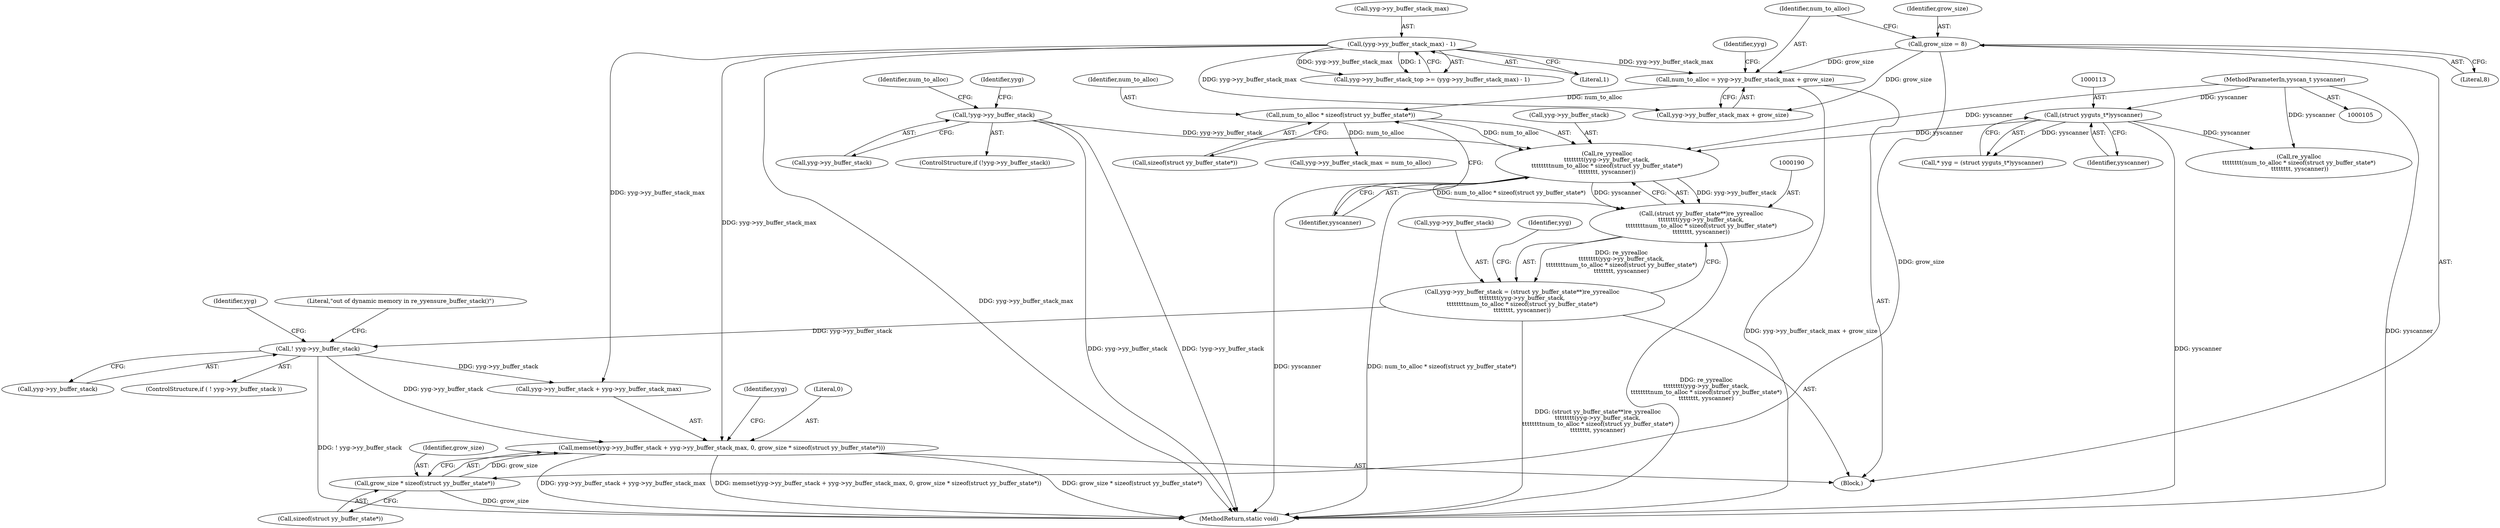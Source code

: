 digraph "0_yara_3119b232c9c453c98d8fa8b6ae4e37ba18117cd4@API" {
"1000207" [label="(Call,memset(yyg->yy_buffer_stack + yyg->yy_buffer_stack_max, 0, grow_size * sizeof(struct yy_buffer_state*)))"];
"1000201" [label="(Call,! yyg->yy_buffer_stack)"];
"1000185" [label="(Call,yyg->yy_buffer_stack = (struct yy_buffer_state**)re_yyrealloc\n\t\t\t\t\t\t\t\t(yyg->yy_buffer_stack,\n\t\t\t\t\t\t\t\tnum_to_alloc * sizeof(struct yy_buffer_state*)\n\t\t\t\t\t\t\t\t, yyscanner))"];
"1000189" [label="(Call,(struct yy_buffer_state**)re_yyrealloc\n\t\t\t\t\t\t\t\t(yyg->yy_buffer_stack,\n\t\t\t\t\t\t\t\tnum_to_alloc * sizeof(struct yy_buffer_state*)\n\t\t\t\t\t\t\t\t, yyscanner))"];
"1000191" [label="(Call,re_yyrealloc\n\t\t\t\t\t\t\t\t(yyg->yy_buffer_stack,\n\t\t\t\t\t\t\t\tnum_to_alloc * sizeof(struct yy_buffer_state*)\n\t\t\t\t\t\t\t\t, yyscanner))"];
"1000116" [label="(Call,!yyg->yy_buffer_stack)"];
"1000195" [label="(Call,num_to_alloc * sizeof(struct yy_buffer_state*))"];
"1000178" [label="(Call,num_to_alloc = yyg->yy_buffer_stack_max + grow_size)"];
"1000168" [label="(Call,(yyg->yy_buffer_stack_max) - 1)"];
"1000175" [label="(Call,grow_size = 8)"];
"1000112" [label="(Call,(struct yyguts_t*)yyscanner)"];
"1000106" [label="(MethodParameterIn,yyscan_t yyscanner)"];
"1000216" [label="(Call,grow_size * sizeof(struct yy_buffer_state*))"];
"1000189" [label="(Call,(struct yy_buffer_state**)re_yyrealloc\n\t\t\t\t\t\t\t\t(yyg->yy_buffer_stack,\n\t\t\t\t\t\t\t\tnum_to_alloc * sizeof(struct yy_buffer_state*)\n\t\t\t\t\t\t\t\t, yyscanner))"];
"1000112" [label="(Call,(struct yyguts_t*)yyscanner)"];
"1000178" [label="(Call,num_to_alloc = yyg->yy_buffer_stack_max + grow_size)"];
"1000195" [label="(Call,num_to_alloc * sizeof(struct yy_buffer_state*))"];
"1000202" [label="(Call,yyg->yy_buffer_stack)"];
"1000216" [label="(Call,grow_size * sizeof(struct yy_buffer_state*))"];
"1000115" [label="(ControlStructure,if (!yyg->yy_buffer_stack))"];
"1000207" [label="(Call,memset(yyg->yy_buffer_stack + yyg->yy_buffer_stack_max, 0, grow_size * sizeof(struct yy_buffer_state*)))"];
"1000191" [label="(Call,re_yyrealloc\n\t\t\t\t\t\t\t\t(yyg->yy_buffer_stack,\n\t\t\t\t\t\t\t\tnum_to_alloc * sizeof(struct yy_buffer_state*)\n\t\t\t\t\t\t\t\t, yyscanner))"];
"1000200" [label="(ControlStructure,if ( ! yyg->yy_buffer_stack ))"];
"1000186" [label="(Call,yyg->yy_buffer_stack)"];
"1000197" [label="(Call,sizeof(struct yy_buffer_state*))"];
"1000169" [label="(Call,yyg->yy_buffer_stack_max)"];
"1000116" [label="(Call,!yyg->yy_buffer_stack)"];
"1000164" [label="(Call,yyg->yy_buffer_stack_top >= (yyg->yy_buffer_stack_max) - 1)"];
"1000222" [label="(Identifier,yyg)"];
"1000166" [label="(Identifier,yyg)"];
"1000201" [label="(Call,! yyg->yy_buffer_stack)"];
"1000196" [label="(Identifier,num_to_alloc)"];
"1000180" [label="(Call,yyg->yy_buffer_stack_max + grow_size)"];
"1000208" [label="(Call,yyg->yy_buffer_stack + yyg->yy_buffer_stack_max)"];
"1000187" [label="(Identifier,yyg)"];
"1000192" [label="(Call,yyg->yy_buffer_stack)"];
"1000206" [label="(Literal,\"out of dynamic memory in re_yyensure_buffer_stack()\")"];
"1000218" [label="(Call,sizeof(struct yy_buffer_state*))"];
"1000117" [label="(Call,yyg->yy_buffer_stack)"];
"1000110" [label="(Call,* yyg = (struct yyguts_t*)yyscanner)"];
"1000215" [label="(Literal,0)"];
"1000220" [label="(Call,yyg->yy_buffer_stack_max = num_to_alloc)"];
"1000179" [label="(Identifier,num_to_alloc)"];
"1000173" [label="(Block,)"];
"1000203" [label="(Identifier,yyg)"];
"1000176" [label="(Identifier,grow_size)"];
"1000225" [label="(MethodReturn,static void)"];
"1000168" [label="(Call,(yyg->yy_buffer_stack_max) - 1)"];
"1000185" [label="(Call,yyg->yy_buffer_stack = (struct yy_buffer_state**)re_yyrealloc\n\t\t\t\t\t\t\t\t(yyg->yy_buffer_stack,\n\t\t\t\t\t\t\t\tnum_to_alloc * sizeof(struct yy_buffer_state*)\n\t\t\t\t\t\t\t\t, yyscanner))"];
"1000210" [label="(Identifier,yyg)"];
"1000175" [label="(Call,grow_size = 8)"];
"1000122" [label="(Identifier,num_to_alloc)"];
"1000114" [label="(Identifier,yyscanner)"];
"1000199" [label="(Identifier,yyscanner)"];
"1000130" [label="(Call,re_yyalloc\n\t\t\t\t\t\t\t\t(num_to_alloc * sizeof(struct yy_buffer_state*)\n \t\t\t\t\t\t\t\t, yyscanner))"];
"1000177" [label="(Literal,8)"];
"1000106" [label="(MethodParameterIn,yyscan_t yyscanner)"];
"1000172" [label="(Literal,1)"];
"1000217" [label="(Identifier,grow_size)"];
"1000207" -> "1000173"  [label="AST: "];
"1000207" -> "1000216"  [label="CFG: "];
"1000208" -> "1000207"  [label="AST: "];
"1000215" -> "1000207"  [label="AST: "];
"1000216" -> "1000207"  [label="AST: "];
"1000222" -> "1000207"  [label="CFG: "];
"1000207" -> "1000225"  [label="DDG: grow_size * sizeof(struct yy_buffer_state*)"];
"1000207" -> "1000225"  [label="DDG: yyg->yy_buffer_stack + yyg->yy_buffer_stack_max"];
"1000207" -> "1000225"  [label="DDG: memset(yyg->yy_buffer_stack + yyg->yy_buffer_stack_max, 0, grow_size * sizeof(struct yy_buffer_state*))"];
"1000201" -> "1000207"  [label="DDG: yyg->yy_buffer_stack"];
"1000168" -> "1000207"  [label="DDG: yyg->yy_buffer_stack_max"];
"1000216" -> "1000207"  [label="DDG: grow_size"];
"1000201" -> "1000200"  [label="AST: "];
"1000201" -> "1000202"  [label="CFG: "];
"1000202" -> "1000201"  [label="AST: "];
"1000206" -> "1000201"  [label="CFG: "];
"1000210" -> "1000201"  [label="CFG: "];
"1000201" -> "1000225"  [label="DDG: ! yyg->yy_buffer_stack"];
"1000185" -> "1000201"  [label="DDG: yyg->yy_buffer_stack"];
"1000201" -> "1000208"  [label="DDG: yyg->yy_buffer_stack"];
"1000185" -> "1000173"  [label="AST: "];
"1000185" -> "1000189"  [label="CFG: "];
"1000186" -> "1000185"  [label="AST: "];
"1000189" -> "1000185"  [label="AST: "];
"1000203" -> "1000185"  [label="CFG: "];
"1000185" -> "1000225"  [label="DDG: (struct yy_buffer_state**)re_yyrealloc\n\t\t\t\t\t\t\t\t(yyg->yy_buffer_stack,\n\t\t\t\t\t\t\t\tnum_to_alloc * sizeof(struct yy_buffer_state*)\n\t\t\t\t\t\t\t\t, yyscanner)"];
"1000189" -> "1000185"  [label="DDG: re_yyrealloc\n\t\t\t\t\t\t\t\t(yyg->yy_buffer_stack,\n\t\t\t\t\t\t\t\tnum_to_alloc * sizeof(struct yy_buffer_state*)\n\t\t\t\t\t\t\t\t, yyscanner)"];
"1000189" -> "1000191"  [label="CFG: "];
"1000190" -> "1000189"  [label="AST: "];
"1000191" -> "1000189"  [label="AST: "];
"1000189" -> "1000225"  [label="DDG: re_yyrealloc\n\t\t\t\t\t\t\t\t(yyg->yy_buffer_stack,\n\t\t\t\t\t\t\t\tnum_to_alloc * sizeof(struct yy_buffer_state*)\n\t\t\t\t\t\t\t\t, yyscanner)"];
"1000191" -> "1000189"  [label="DDG: yyg->yy_buffer_stack"];
"1000191" -> "1000189"  [label="DDG: num_to_alloc * sizeof(struct yy_buffer_state*)"];
"1000191" -> "1000189"  [label="DDG: yyscanner"];
"1000191" -> "1000199"  [label="CFG: "];
"1000192" -> "1000191"  [label="AST: "];
"1000195" -> "1000191"  [label="AST: "];
"1000199" -> "1000191"  [label="AST: "];
"1000191" -> "1000225"  [label="DDG: yyscanner"];
"1000191" -> "1000225"  [label="DDG: num_to_alloc * sizeof(struct yy_buffer_state*)"];
"1000116" -> "1000191"  [label="DDG: yyg->yy_buffer_stack"];
"1000195" -> "1000191"  [label="DDG: num_to_alloc"];
"1000112" -> "1000191"  [label="DDG: yyscanner"];
"1000106" -> "1000191"  [label="DDG: yyscanner"];
"1000116" -> "1000115"  [label="AST: "];
"1000116" -> "1000117"  [label="CFG: "];
"1000117" -> "1000116"  [label="AST: "];
"1000122" -> "1000116"  [label="CFG: "];
"1000166" -> "1000116"  [label="CFG: "];
"1000116" -> "1000225"  [label="DDG: yyg->yy_buffer_stack"];
"1000116" -> "1000225"  [label="DDG: !yyg->yy_buffer_stack"];
"1000195" -> "1000197"  [label="CFG: "];
"1000196" -> "1000195"  [label="AST: "];
"1000197" -> "1000195"  [label="AST: "];
"1000199" -> "1000195"  [label="CFG: "];
"1000178" -> "1000195"  [label="DDG: num_to_alloc"];
"1000195" -> "1000220"  [label="DDG: num_to_alloc"];
"1000178" -> "1000173"  [label="AST: "];
"1000178" -> "1000180"  [label="CFG: "];
"1000179" -> "1000178"  [label="AST: "];
"1000180" -> "1000178"  [label="AST: "];
"1000187" -> "1000178"  [label="CFG: "];
"1000178" -> "1000225"  [label="DDG: yyg->yy_buffer_stack_max + grow_size"];
"1000168" -> "1000178"  [label="DDG: yyg->yy_buffer_stack_max"];
"1000175" -> "1000178"  [label="DDG: grow_size"];
"1000168" -> "1000164"  [label="AST: "];
"1000168" -> "1000172"  [label="CFG: "];
"1000169" -> "1000168"  [label="AST: "];
"1000172" -> "1000168"  [label="AST: "];
"1000164" -> "1000168"  [label="CFG: "];
"1000168" -> "1000225"  [label="DDG: yyg->yy_buffer_stack_max"];
"1000168" -> "1000164"  [label="DDG: yyg->yy_buffer_stack_max"];
"1000168" -> "1000164"  [label="DDG: 1"];
"1000168" -> "1000180"  [label="DDG: yyg->yy_buffer_stack_max"];
"1000168" -> "1000208"  [label="DDG: yyg->yy_buffer_stack_max"];
"1000175" -> "1000173"  [label="AST: "];
"1000175" -> "1000177"  [label="CFG: "];
"1000176" -> "1000175"  [label="AST: "];
"1000177" -> "1000175"  [label="AST: "];
"1000179" -> "1000175"  [label="CFG: "];
"1000175" -> "1000180"  [label="DDG: grow_size"];
"1000175" -> "1000216"  [label="DDG: grow_size"];
"1000112" -> "1000110"  [label="AST: "];
"1000112" -> "1000114"  [label="CFG: "];
"1000113" -> "1000112"  [label="AST: "];
"1000114" -> "1000112"  [label="AST: "];
"1000110" -> "1000112"  [label="CFG: "];
"1000112" -> "1000225"  [label="DDG: yyscanner"];
"1000112" -> "1000110"  [label="DDG: yyscanner"];
"1000106" -> "1000112"  [label="DDG: yyscanner"];
"1000112" -> "1000130"  [label="DDG: yyscanner"];
"1000106" -> "1000105"  [label="AST: "];
"1000106" -> "1000225"  [label="DDG: yyscanner"];
"1000106" -> "1000130"  [label="DDG: yyscanner"];
"1000216" -> "1000218"  [label="CFG: "];
"1000217" -> "1000216"  [label="AST: "];
"1000218" -> "1000216"  [label="AST: "];
"1000216" -> "1000225"  [label="DDG: grow_size"];
}
